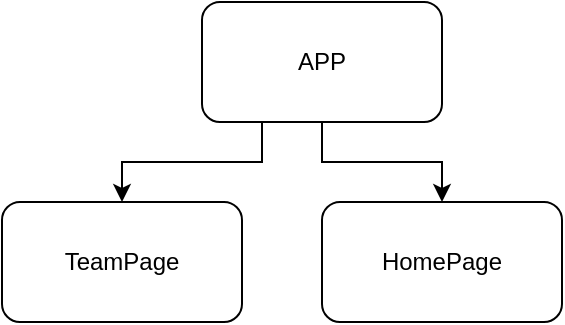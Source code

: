 <mxfile version="22.1.21" type="device" pages="2">
  <diagram name="Page-1" id="0eJm2zarR6yKbv-osTQW">
    <mxGraphModel dx="832" dy="481" grid="1" gridSize="10" guides="1" tooltips="1" connect="1" arrows="1" fold="1" page="1" pageScale="1" pageWidth="850" pageHeight="1100" math="0" shadow="0">
      <root>
        <mxCell id="0" />
        <mxCell id="1" parent="0" />
        <mxCell id="N4eglMuTllMn2g4fA0vh-3" style="edgeStyle=orthogonalEdgeStyle;rounded=0;orthogonalLoop=1;jettySize=auto;html=1;exitX=0.25;exitY=1;exitDx=0;exitDy=0;entryX=0.5;entryY=0;entryDx=0;entryDy=0;" edge="1" parent="1" source="N4eglMuTllMn2g4fA0vh-1" target="N4eglMuTllMn2g4fA0vh-2">
          <mxGeometry relative="1" as="geometry" />
        </mxCell>
        <mxCell id="N4eglMuTllMn2g4fA0vh-7" style="edgeStyle=orthogonalEdgeStyle;rounded=0;orthogonalLoop=1;jettySize=auto;html=1;exitX=0.5;exitY=1;exitDx=0;exitDy=0;entryX=0.5;entryY=0;entryDx=0;entryDy=0;" edge="1" parent="1" source="N4eglMuTllMn2g4fA0vh-1" target="N4eglMuTllMn2g4fA0vh-4">
          <mxGeometry relative="1" as="geometry" />
        </mxCell>
        <mxCell id="N4eglMuTllMn2g4fA0vh-1" value="APP" style="rounded=1;whiteSpace=wrap;html=1;" vertex="1" parent="1">
          <mxGeometry x="340" y="190" width="120" height="60" as="geometry" />
        </mxCell>
        <mxCell id="N4eglMuTllMn2g4fA0vh-2" value="TeamPage" style="rounded=1;whiteSpace=wrap;html=1;" vertex="1" parent="1">
          <mxGeometry x="240" y="290" width="120" height="60" as="geometry" />
        </mxCell>
        <mxCell id="N4eglMuTllMn2g4fA0vh-4" value="HomePage" style="rounded=1;whiteSpace=wrap;html=1;" vertex="1" parent="1">
          <mxGeometry x="400" y="290" width="120" height="60" as="geometry" />
        </mxCell>
      </root>
    </mxGraphModel>
  </diagram>
  <diagram id="9zvEH-TuxwpLnDyOSvAB" name="Page-2">
    <mxGraphModel dx="832" dy="481" grid="1" gridSize="10" guides="1" tooltips="1" connect="1" arrows="1" fold="1" page="1" pageScale="1" pageWidth="850" pageHeight="1100" math="0" shadow="0">
      <root>
        <mxCell id="0" />
        <mxCell id="1" parent="0" />
      </root>
    </mxGraphModel>
  </diagram>
</mxfile>
